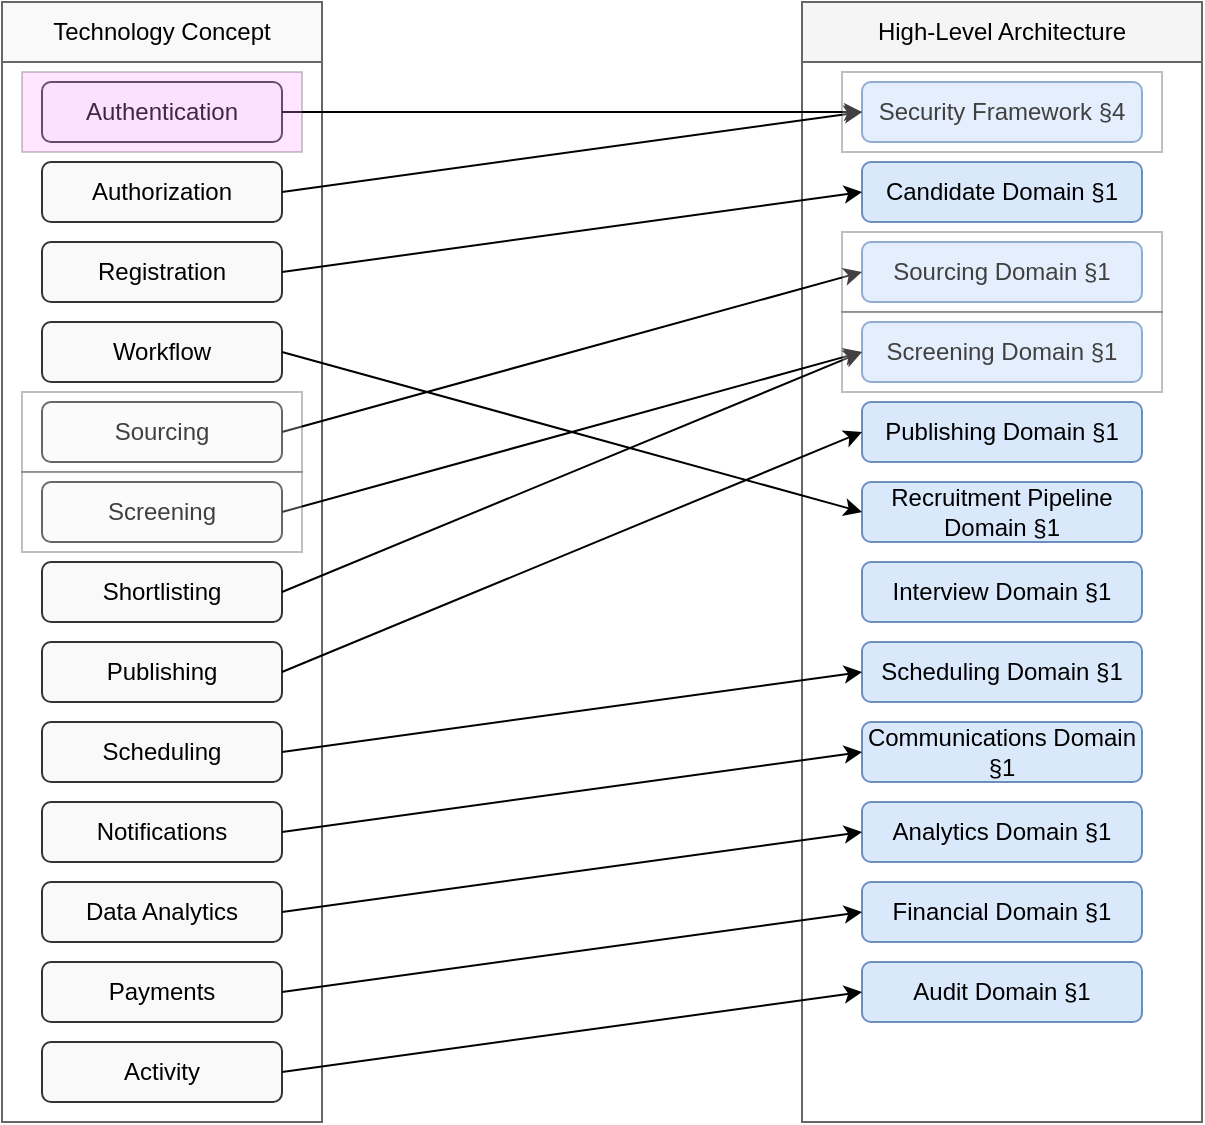 <mxfile>
    <diagram id="concept-architecture-traceability" name="Concept-to-Architecture Mapping">
        <mxGraphModel dx="636" dy="594" grid="1" gridSize="10" guides="1" tooltips="1" connect="1" arrows="1" fold="1" page="1" pageScale="1" pageWidth="850" pageHeight="1100" math="0" shadow="0">
            <root>
                <mxCell id="0"/>
                <mxCell id="1" parent="0"/>
                <mxCell id="concept-group" value="Technology Concept" style="swimlane;fontStyle=0;childLayout=stackLayout;horizontal=1;startSize=30;horizontalStack=0;resizeParent=1;resizeParentMax=0;resizeLast=0;collapsible=1;marginBottom=0;whiteSpace=wrap;html=1;fillColor=#f9f9f9;strokeColor=#666666;" parent="1" vertex="1">
                    <mxGeometry x="120" y="160" width="160" height="560" as="geometry"/>
                </mxCell>
                <mxCell id="concept-auth" value="Authentication" style="rounded=1;whiteSpace=wrap;html=1;fillColor=#f9f9f9;strokeColor=#333333;" parent="1" vertex="1">
                    <mxGeometry x="140" y="200" width="120" height="30" as="geometry"/>
                </mxCell>
                <mxCell id="concept-auth2" value="Authorization" style="rounded=1;whiteSpace=wrap;html=1;fillColor=#f9f9f9;strokeColor=#333333;" parent="1" vertex="1">
                    <mxGeometry x="140" y="240" width="120" height="30" as="geometry"/>
                </mxCell>
                <mxCell id="concept-reg" value="Registration" style="rounded=1;whiteSpace=wrap;html=1;fillColor=#f9f9f9;strokeColor=#333333;" parent="1" vertex="1">
                    <mxGeometry x="140" y="280" width="120" height="30" as="geometry"/>
                </mxCell>
                <mxCell id="concept-wfl" value="Workflow" style="rounded=1;whiteSpace=wrap;html=1;fillColor=#f9f9f9;strokeColor=#333333;" parent="1" vertex="1">
                    <mxGeometry x="140" y="320" width="120" height="30" as="geometry"/>
                </mxCell>
                <mxCell id="concept-src" value="Sourcing" style="rounded=1;whiteSpace=wrap;html=1;fillColor=#f9f9f9;strokeColor=#333333;" parent="1" vertex="1">
                    <mxGeometry x="140" y="360" width="120" height="30" as="geometry"/>
                </mxCell>
                <mxCell id="concept-scr" value="Screening" style="rounded=1;whiteSpace=wrap;html=1;fillColor=#f9f9f9;strokeColor=#333333;" parent="1" vertex="1">
                    <mxGeometry x="140" y="400" width="120" height="30" as="geometry"/>
                </mxCell>
                <mxCell id="concept-short" value="Shortlisting" style="rounded=1;whiteSpace=wrap;html=1;fillColor=#f9f9f9;strokeColor=#333333;" parent="1" vertex="1">
                    <mxGeometry x="140" y="440" width="120" height="30" as="geometry"/>
                </mxCell>
                <mxCell id="concept-pub" value="Publishing" style="rounded=1;whiteSpace=wrap;html=1;fillColor=#f9f9f9;strokeColor=#333333;" parent="1" vertex="1">
                    <mxGeometry x="140" y="480" width="120" height="30" as="geometry"/>
                </mxCell>
                <mxCell id="concept-sch" value="Scheduling" style="rounded=1;whiteSpace=wrap;html=1;fillColor=#f9f9f9;strokeColor=#333333;" parent="1" vertex="1">
                    <mxGeometry x="140" y="520" width="120" height="30" as="geometry"/>
                </mxCell>
                <mxCell id="concept-not" value="Notifications" style="rounded=1;whiteSpace=wrap;html=1;fillColor=#f9f9f9;strokeColor=#333333;" parent="1" vertex="1">
                    <mxGeometry x="140" y="560" width="120" height="30" as="geometry"/>
                </mxCell>
                <mxCell id="concept-data" value="Data Analytics" style="rounded=1;whiteSpace=wrap;html=1;fillColor=#f9f9f9;strokeColor=#333333;" parent="1" vertex="1">
                    <mxGeometry x="140" y="600" width="120" height="30" as="geometry"/>
                </mxCell>
                <mxCell id="concept-pay" value="Payments" style="rounded=1;whiteSpace=wrap;html=1;fillColor=#f9f9f9;strokeColor=#333333;" parent="1" vertex="1">
                    <mxGeometry x="140" y="640" width="120" height="30" as="geometry"/>
                </mxCell>
                <mxCell id="concept-act" value="Activity" style="rounded=1;whiteSpace=wrap;html=1;fillColor=#f9f9f9;strokeColor=#333333;" parent="1" vertex="1">
                    <mxGeometry x="140" y="680" width="120" height="30" as="geometry"/>
                </mxCell>
                <mxCell id="arch-group" value="High-Level Architecture" style="swimlane;fontStyle=0;childLayout=stackLayout;horizontal=1;startSize=30;horizontalStack=0;resizeParent=1;resizeParentMax=0;resizeLast=0;collapsible=1;marginBottom=0;whiteSpace=wrap;html=1;fillColor=#f5f5f5;strokeColor=#666666;" parent="1" vertex="1">
                    <mxGeometry x="520" y="160" width="200" height="560" as="geometry"/>
                </mxCell>
                <mxCell id="arch-sec" value="Security Framework §4" style="rounded=1;whiteSpace=wrap;html=1;fillColor=#dae8fc;strokeColor=#6c8ebf;" parent="1" vertex="1">
                    <mxGeometry x="550" y="200" width="140" height="30" as="geometry"/>
                </mxCell>
                <mxCell id="arch-cd" value="Candidate Domain §1" style="rounded=1;whiteSpace=wrap;html=1;fillColor=#dae8fc;strokeColor=#6c8ebf;" parent="1" vertex="1">
                    <mxGeometry x="550" y="240" width="140" height="30" as="geometry"/>
                </mxCell>
                <mxCell id="arch-sd" value="Sourcing Domain §1" style="rounded=1;whiteSpace=wrap;html=1;fillColor=#dae8fc;strokeColor=#6c8ebf;" parent="1" vertex="1">
                    <mxGeometry x="550" y="280" width="140" height="30" as="geometry"/>
                </mxCell>
                <mxCell id="arch-scd" value="Screening Domain §1" style="rounded=1;whiteSpace=wrap;html=1;fillColor=#dae8fc;strokeColor=#6c8ebf;" parent="1" vertex="1">
                    <mxGeometry x="550" y="320" width="140" height="30" as="geometry"/>
                </mxCell>
                <mxCell id="arch-pd" value="Publishing Domain §1" style="rounded=1;whiteSpace=wrap;html=1;fillColor=#dae8fc;strokeColor=#6c8ebf;" parent="1" vertex="1">
                    <mxGeometry x="550" y="360" width="140" height="30" as="geometry"/>
                </mxCell>
                <mxCell id="arch-rd" value="Recruitment Pipeline Domain §1" style="rounded=1;whiteSpace=wrap;html=1;fillColor=#dae8fc;strokeColor=#6c8ebf;" parent="1" vertex="1">
                    <mxGeometry x="550" y="400" width="140" height="30" as="geometry"/>
                </mxCell>
                <mxCell id="arch-id" value="Interview Domain §1" style="rounded=1;whiteSpace=wrap;html=1;fillColor=#dae8fc;strokeColor=#6c8ebf;" parent="1" vertex="1">
                    <mxGeometry x="550" y="440" width="140" height="30" as="geometry"/>
                </mxCell>
                <mxCell id="arch-schd" value="Scheduling Domain §1" style="rounded=1;whiteSpace=wrap;html=1;fillColor=#dae8fc;strokeColor=#6c8ebf;" parent="1" vertex="1">
                    <mxGeometry x="550" y="480" width="140" height="30" as="geometry"/>
                </mxCell>
                <mxCell id="arch-coms" value="Communications Domain §1" style="rounded=1;whiteSpace=wrap;html=1;fillColor=#dae8fc;strokeColor=#6c8ebf;" parent="1" vertex="1">
                    <mxGeometry x="550" y="520" width="140" height="30" as="geometry"/>
                </mxCell>
                <mxCell id="arch-ad" value="Analytics Domain §1" style="rounded=1;whiteSpace=wrap;html=1;fillColor=#dae8fc;strokeColor=#6c8ebf;" parent="1" vertex="1">
                    <mxGeometry x="550" y="560" width="140" height="30" as="geometry"/>
                </mxCell>
                <mxCell id="arch-fd" value="Financial Domain §1" style="rounded=1;whiteSpace=wrap;html=1;fillColor=#dae8fc;strokeColor=#6c8ebf;" parent="1" vertex="1">
                    <mxGeometry x="550" y="600" width="140" height="30" as="geometry"/>
                </mxCell>
                <mxCell id="arch-aud" value="Audit Domain §1" style="rounded=1;whiteSpace=wrap;html=1;fillColor=#dae8fc;strokeColor=#6c8ebf;" parent="1" vertex="1">
                    <mxGeometry x="550" y="640" width="140" height="30" as="geometry"/>
                </mxCell>
                <mxCell id="conn1" value="" style="endArrow=classic;html=1;rounded=0;exitX=1;exitY=0.5;exitDx=0;exitDy=0;entryX=0;entryY=0.5;entryDx=0;entryDy=0;" parent="1" source="concept-auth" target="arch-sec" edge="1">
                    <mxGeometry width="50" height="50" relative="1" as="geometry">
                        <mxPoint x="400" y="420" as="sourcePoint"/>
                        <mxPoint x="450" y="370" as="targetPoint"/>
                    </mxGeometry>
                </mxCell>
                <mxCell id="conn2" value="" style="endArrow=classic;html=1;rounded=0;exitX=1;exitY=0.5;exitDx=0;exitDy=0;entryX=0;entryY=0.5;entryDx=0;entryDy=0;" parent="1" source="concept-auth2" target="arch-sec" edge="1">
                    <mxGeometry width="50" height="50" relative="1" as="geometry">
                        <mxPoint x="400" y="420" as="sourcePoint"/>
                        <mxPoint x="450" y="370" as="targetPoint"/>
                    </mxGeometry>
                </mxCell>
                <mxCell id="conn3" value="" style="endArrow=classic;html=1;rounded=0;exitX=1;exitY=0.5;exitDx=0;exitDy=0;entryX=0;entryY=0.5;entryDx=0;entryDy=0;" parent="1" source="concept-reg" target="arch-cd" edge="1">
                    <mxGeometry width="50" height="50" relative="1" as="geometry">
                        <mxPoint x="400" y="420" as="sourcePoint"/>
                        <mxPoint x="450" y="370" as="targetPoint"/>
                    </mxGeometry>
                </mxCell>
                <mxCell id="conn4" value="" style="endArrow=classic;html=1;rounded=0;exitX=1;exitY=0.5;exitDx=0;exitDy=0;entryX=0;entryY=0.5;entryDx=0;entryDy=0;" parent="1" source="concept-wfl" target="arch-rd" edge="1">
                    <mxGeometry width="50" height="50" relative="1" as="geometry">
                        <mxPoint x="400" y="420" as="sourcePoint"/>
                        <mxPoint x="450" y="370" as="targetPoint"/>
                    </mxGeometry>
                </mxCell>
                <mxCell id="conn5" value="" style="endArrow=classic;html=1;rounded=0;exitX=1;exitY=0.5;exitDx=0;exitDy=0;entryX=0;entryY=0.5;entryDx=0;entryDy=0;" parent="1" source="concept-src" target="arch-sd" edge="1">
                    <mxGeometry width="50" height="50" relative="1" as="geometry">
                        <mxPoint x="400" y="420" as="sourcePoint"/>
                        <mxPoint x="450" y="370" as="targetPoint"/>
                    </mxGeometry>
                </mxCell>
                <mxCell id="conn6" value="" style="endArrow=classic;html=1;rounded=0;exitX=1;exitY=0.5;exitDx=0;exitDy=0;entryX=0;entryY=0.5;entryDx=0;entryDy=0;" parent="1" source="concept-scr" target="arch-scd" edge="1">
                    <mxGeometry width="50" height="50" relative="1" as="geometry">
                        <mxPoint x="400" y="420" as="sourcePoint"/>
                        <mxPoint x="450" y="370" as="targetPoint"/>
                    </mxGeometry>
                </mxCell>
                <mxCell id="conn7" value="" style="endArrow=classic;html=1;rounded=0;exitX=1;exitY=0.5;exitDx=0;exitDy=0;entryX=0;entryY=0.5;entryDx=0;entryDy=0;" parent="1" source="concept-short" target="arch-scd" edge="1">
                    <mxGeometry width="50" height="50" relative="1" as="geometry">
                        <mxPoint x="400" y="420" as="sourcePoint"/>
                        <mxPoint x="450" y="370" as="targetPoint"/>
                    </mxGeometry>
                </mxCell>
                <mxCell id="conn8" value="" style="endArrow=classic;html=1;rounded=0;exitX=1;exitY=0.5;exitDx=0;exitDy=0;entryX=0;entryY=0.5;entryDx=0;entryDy=0;" parent="1" source="concept-pub" target="arch-pd" edge="1">
                    <mxGeometry width="50" height="50" relative="1" as="geometry">
                        <mxPoint x="400" y="420" as="sourcePoint"/>
                        <mxPoint x="450" y="370" as="targetPoint"/>
                    </mxGeometry>
                </mxCell>
                <mxCell id="conn9" value="" style="endArrow=classic;html=1;rounded=0;exitX=1;exitY=0.5;exitDx=0;exitDy=0;entryX=0;entryY=0.5;entryDx=0;entryDy=0;" parent="1" source="concept-sch" target="arch-schd" edge="1">
                    <mxGeometry width="50" height="50" relative="1" as="geometry">
                        <mxPoint x="400" y="420" as="sourcePoint"/>
                        <mxPoint x="450" y="370" as="targetPoint"/>
                    </mxGeometry>
                </mxCell>
                <mxCell id="conn10" value="" style="endArrow=classic;html=1;rounded=0;exitX=1;exitY=0.5;exitDx=0;exitDy=0;entryX=0;entryY=0.5;entryDx=0;entryDy=0;" parent="1" source="concept-not" target="arch-coms" edge="1">
                    <mxGeometry width="50" height="50" relative="1" as="geometry">
                        <mxPoint x="400" y="420" as="sourcePoint"/>
                        <mxPoint x="450" y="370" as="targetPoint"/>
                    </mxGeometry>
                </mxCell>
                <mxCell id="conn11" value="" style="endArrow=classic;html=1;rounded=0;exitX=1;exitY=0.5;exitDx=0;exitDy=0;entryX=0;entryY=0.5;entryDx=0;entryDy=0;" parent="1" source="concept-data" target="arch-ad" edge="1">
                    <mxGeometry width="50" height="50" relative="1" as="geometry">
                        <mxPoint x="400" y="420" as="sourcePoint"/>
                        <mxPoint x="450" y="370" as="targetPoint"/>
                    </mxGeometry>
                </mxCell>
                <mxCell id="conn12" value="" style="endArrow=classic;html=1;rounded=0;exitX=1;exitY=0.5;exitDx=0;exitDy=0;entryX=0;entryY=0.5;entryDx=0;entryDy=0;" parent="1" source="concept-pay" target="arch-fd" edge="1">
                    <mxGeometry width="50" height="50" relative="1" as="geometry">
                        <mxPoint x="400" y="420" as="sourcePoint"/>
                        <mxPoint x="450" y="370" as="targetPoint"/>
                    </mxGeometry>
                </mxCell>
                <mxCell id="conn13" value="" style="endArrow=classic;html=1;rounded=0;exitX=1;exitY=0.5;exitDx=0;exitDy=0;entryX=0;entryY=0.5;entryDx=0;entryDy=0;" parent="1" source="concept-act" target="arch-aud" edge="1">
                    <mxGeometry width="50" height="50" relative="1" as="geometry">
                        <mxPoint x="400" y="420" as="sourcePoint"/>
                        <mxPoint x="450" y="370" as="targetPoint"/>
                    </mxGeometry>
                </mxCell>
                <mxCell id="style1" value="" style="rounded=0;whiteSpace=wrap;html=1;fillColor=#f9f;strokeColor=#333;opacity=25;" parent="1" vertex="1">
                    <mxGeometry x="130" y="195" width="140" height="40" as="geometry"/>
                </mxCell>
                <mxCell id="style2" value="" style="rounded=0;whiteSpace=wrap;html=1;fillColor:#f9f;strokeColor:#333;opacity=25;" parent="1" vertex="1">
                    <mxGeometry x="130" y="355" width="140" height="40" as="geometry"/>
                </mxCell>
                <mxCell id="style3" value="" style="rounded=0;whiteSpace=wrap;html=1;fillColor:#f9f;strokeColor:#333;opacity=25;" parent="1" vertex="1">
                    <mxGeometry x="130" y="395" width="140" height="40" as="geometry"/>
                </mxCell>
                <mxCell id="style4" value="" style="rounded=0;whiteSpace=wrap;html=1;fillColor:#bbf;strokeColor:#333;opacity=25;" parent="1" vertex="1">
                    <mxGeometry x="540" y="195" width="160" height="40" as="geometry"/>
                </mxCell>
                <mxCell id="style5" value="" style="rounded=0;whiteSpace=wrap;html=1;fillColor:#bbf;strokeColor:#333;opacity=25;" parent="1" vertex="1">
                    <mxGeometry x="540" y="275" width="160" height="40" as="geometry"/>
                </mxCell>
                <mxCell id="style6" value="" style="rounded=0;whiteSpace=wrap;html=1;fillColor:#bbf;strokeColor:#333;opacity=25;" parent="1" vertex="1">
                    <mxGeometry x="540" y="315" width="160" height="40" as="geometry"/>
                </mxCell>
            </root>
        </mxGraphModel>
    </diagram>
</mxfile>